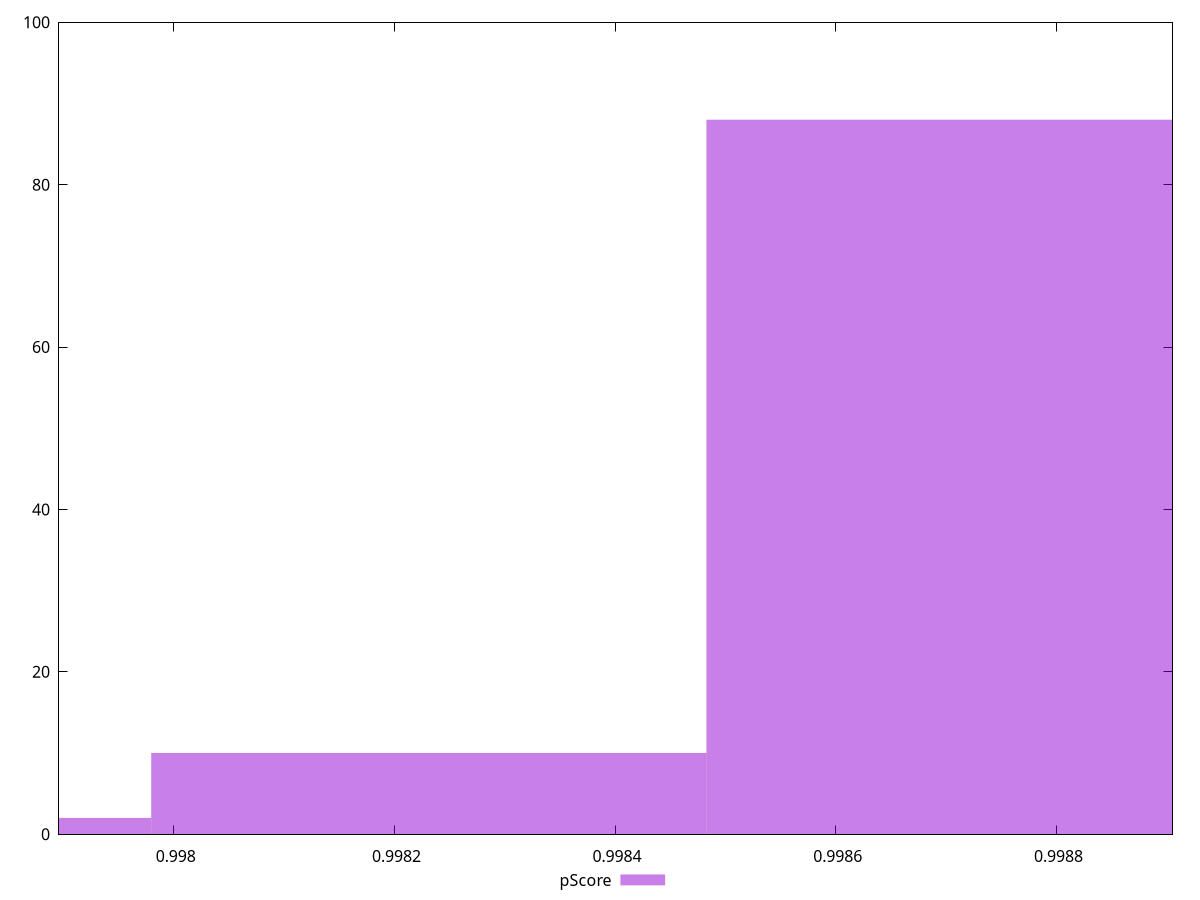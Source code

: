 reset

$pScore <<EOF
0.9982312231475688 10
0.9987343638850424 88
0.9977280824100953 2
EOF

set key outside below
set boxwidth 0.000503140737473573
set xrange [0.997896075077674:0.9989051482127635]
set yrange [0:100]
set trange [0:100]
set style fill transparent solid 0.5 noborder
set terminal svg size 640, 490 enhanced background rgb 'white'
set output "report_00025_2021-02-22T21:38:55.199Z/speed-index/samples/pages+cached+noadtech+nomedia+nocss/pScore/histogram.svg"

plot $pScore title "pScore" with boxes

reset
